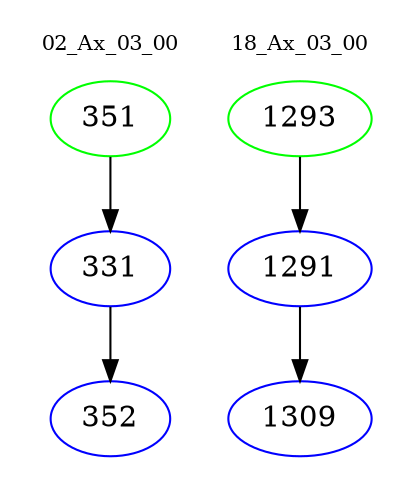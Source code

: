 digraph{
subgraph cluster_0 {
color = white
label = "02_Ax_03_00";
fontsize=10;
T0_351 [label="351", color="green"]
T0_351 -> T0_331 [color="black"]
T0_331 [label="331", color="blue"]
T0_331 -> T0_352 [color="black"]
T0_352 [label="352", color="blue"]
}
subgraph cluster_1 {
color = white
label = "18_Ax_03_00";
fontsize=10;
T1_1293 [label="1293", color="green"]
T1_1293 -> T1_1291 [color="black"]
T1_1291 [label="1291", color="blue"]
T1_1291 -> T1_1309 [color="black"]
T1_1309 [label="1309", color="blue"]
}
}
